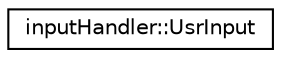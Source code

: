 digraph "クラス階層図"
{
 // LATEX_PDF_SIZE
  edge [fontname="Helvetica",fontsize="10",labelfontname="Helvetica",labelfontsize="10"];
  node [fontname="Helvetica",fontsize="10",shape=record];
  rankdir="LR";
  Node0 [label="inputHandler::UsrInput",height=0.2,width=0.4,color="black", fillcolor="white", style="filled",URL="$classinputHandler_1_1UsrInput.html",tooltip=" "];
}
